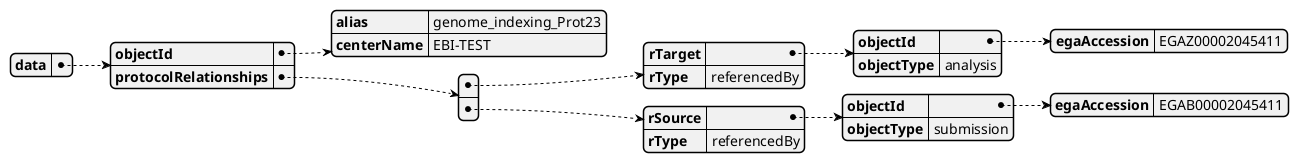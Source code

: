 @startjson

{
    "data": {
        "objectId": {
            "alias": "genome_indexing_Prot23",
            "centerName": "EBI-TEST"
        },
        "protocolRelationships": [
            {
                "rTarget": {
                    "objectId": {
                        "egaAccession": "EGAZ00002045411"
                    },
                    "objectType": "analysis"
                },
                "rType": "referencedBy"
            },
            {
                "rSource": {
                    "objectId": {
                        "egaAccession": "EGAB00002045411"
                    },
                    "objectType": "submission"
                },
                "rType": "referencedBy"
            }
        ]
    }
}
@endjson